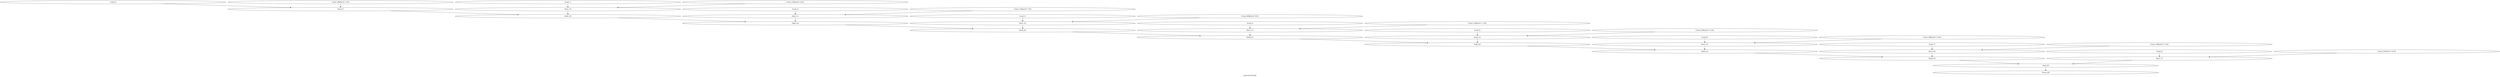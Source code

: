 /*
{
    "ALU" : ["FADD", "FMUL"],
    "MEMPORT" : ["input", "output"],
    "Constant" : ["const"],
    "Any2Pins" : "inPinA,inPinB"
}
*/

strict digraph "omp.inner.for.body" {
label="omp.inner.for.body";
Load_0 [label="{Load_0}", opcode=INPUT, width=32];
Load_1 [label="{Load_1}", opcode=INPUT, width=32];
Load_2 [label="{Load_2}", opcode=INPUT, width=32];
Load_3 [label="{Load_3}", opcode=INPUT, width=32];
Load_4 [label="{Load_4}", opcode=INPUT, width=32];
Load_5 [label="{Load_5}", opcode=INPUT, width=32];
Load_6 [label="{Load_6}", opcode=INPUT, width=32];
Load_7 [label="{Load_7}", opcode=INPUT, width=32];
Load_8 [label="{Load_8}", opcode=INPUT, width=32];
fmul_9 [label="{fmul_9}", opcode=FMUL, width=32];
fmul_10 [label="{fmul_10}", opcode=FMUL, width=32];
fmul_11 [label="{fmul_11}", opcode=FMUL, width=32];
fmul_12 [label="{fmul_12}", opcode=FMUL, width=32];
fmul_13 [label="{fmul_13}", opcode=FMUL, width=32];
fmul_14 [label="{fmul_14}", opcode=FMUL, width=32];
fmul_15 [label="{fmul_15}", opcode=FMUL, width=32];
fmul_16 [label="{fmul_16}", opcode=FMUL, width=32];
fmul_17 [label="{fmul_17}", opcode=FMUL, width=32];
fadd_18 [label="{fadd_18}", opcode=FADD, width=32];
fadd_19 [label="{fadd_19}", opcode=FADD, width=32];
fadd_20 [label="{fadd_20}", opcode=FADD, width=32];
fadd_21 [label="{fadd_21}", opcode=FADD, width=32];
fadd_22 [label="{fadd_22}", opcode=FADD, width=32];
fadd_23 [label="{fadd_23}", opcode=FADD, width=32];
fadd_24 [label="{fadd_24}", opcode=FADD, width=32];
fadd_25 [label="{fadd_25}", opcode=FADD, width=32];
Store_26 [label="{Store_26}", opcode=OUTPUT, width=32];
Const_27 [constVal="1", float32="7.00", label="{Const_27|float32=7.00}", opcode=CONST, width=32];
Const_28 [constVal="1", float32="9.00", label="{Const_28|float32=9.00}", opcode=CONST, width=32];
Const_29 [constVal="1", float32="3.00", label="{Const_29|float32=3.00}", opcode=CONST, width=32];
Const_30 [constVal="1", float32="15.00", label="{Const_30|float32=15.00}", opcode=CONST, width=32];
Const_31 [constVal="1", float32="19.00", label="{Const_31|float32=19.00}", opcode=CONST, width=32];
Const_32 [constVal="1", float32="13.00", label="{Const_32|float32=13.00}", opcode=CONST, width=32];
Const_33 [constVal="1", float32="11.00", label="{Const_33|float32=11.00}", opcode=CONST, width=32];
Const_34 [constVal="1", float32="17.00", label="{Const_34|float32=17.00}", opcode=CONST, width=32];
Const_35 [constVal="1", float32="5.00", label="{Const_35|float32=5.00}", opcode=CONST, width=32];
Load_0 -> fmul_9  [driver=outPinA, load=Any2Pins];
Load_1 -> fmul_10  [driver=outPinA, load=Any2Pins];
Load_2 -> fmul_11  [driver=outPinA, load=Any2Pins];
Load_3 -> fmul_12  [driver=outPinA, load=Any2Pins];
Load_4 -> fmul_13  [driver=outPinA, load=Any2Pins];
Load_5 -> fmul_14  [driver=outPinA, load=Any2Pins];
Load_6 -> fmul_15  [driver=outPinA, load=Any2Pins];
Load_7 -> fmul_16  [driver=outPinA, load=Any2Pins];
Load_8 -> fmul_17  [driver=outPinA, load=Any2Pins];
fmul_9 -> fadd_18  [driver=outPinA, load=Any2Pins];
fmul_10 -> fadd_18  [driver=outPinA, load=Any2Pins];
fmul_11 -> fadd_19  [driver=outPinA, load=Any2Pins];
fmul_12 -> fadd_20  [driver=outPinA, load=Any2Pins];
fmul_13 -> fadd_21  [driver=outPinA, load=Any2Pins];
fmul_14 -> fadd_22  [driver=outPinA, load=Any2Pins];
fmul_15 -> fadd_23  [driver=outPinA, load=Any2Pins];
fmul_16 -> fadd_24  [driver=outPinA, load=Any2Pins];
fmul_17 -> fadd_25  [driver=outPinA, load=Any2Pins];
fadd_18 -> fadd_19  [driver=outPinA, load=Any2Pins];
fadd_19 -> fadd_20  [driver=outPinA, load=Any2Pins];
fadd_20 -> fadd_21  [driver=outPinA, load=Any2Pins];
fadd_21 -> fadd_22  [driver=outPinA, load=Any2Pins];
fadd_22 -> fadd_23  [driver=outPinA, load=Any2Pins];
fadd_23 -> fadd_24  [driver=outPinA, load=Any2Pins];
fadd_24 -> fadd_25  [driver=outPinA, load=Any2Pins];
fadd_25 -> Store_26  [driver=outPinA, load=Any2Pins];
Const_27 -> fmul_11  [driver=outPinA, load=Any2Pins];
Const_28 -> fmul_12  [driver=outPinA, load=Any2Pins];
Const_29 -> fmul_9  [driver=outPinA, load=Any2Pins];
Const_30 -> fmul_15  [driver=outPinA, load=Any2Pins];
Const_31 -> fmul_17  [driver=outPinA, load=Any2Pins];
Const_32 -> fmul_14  [driver=outPinA, load=Any2Pins];
Const_33 -> fmul_13  [driver=outPinA, load=Any2Pins];
Const_34 -> fmul_16  [driver=outPinA, load=Any2Pins];
Const_35 -> fmul_10  [driver=outPinA, load=Any2Pins];
}
